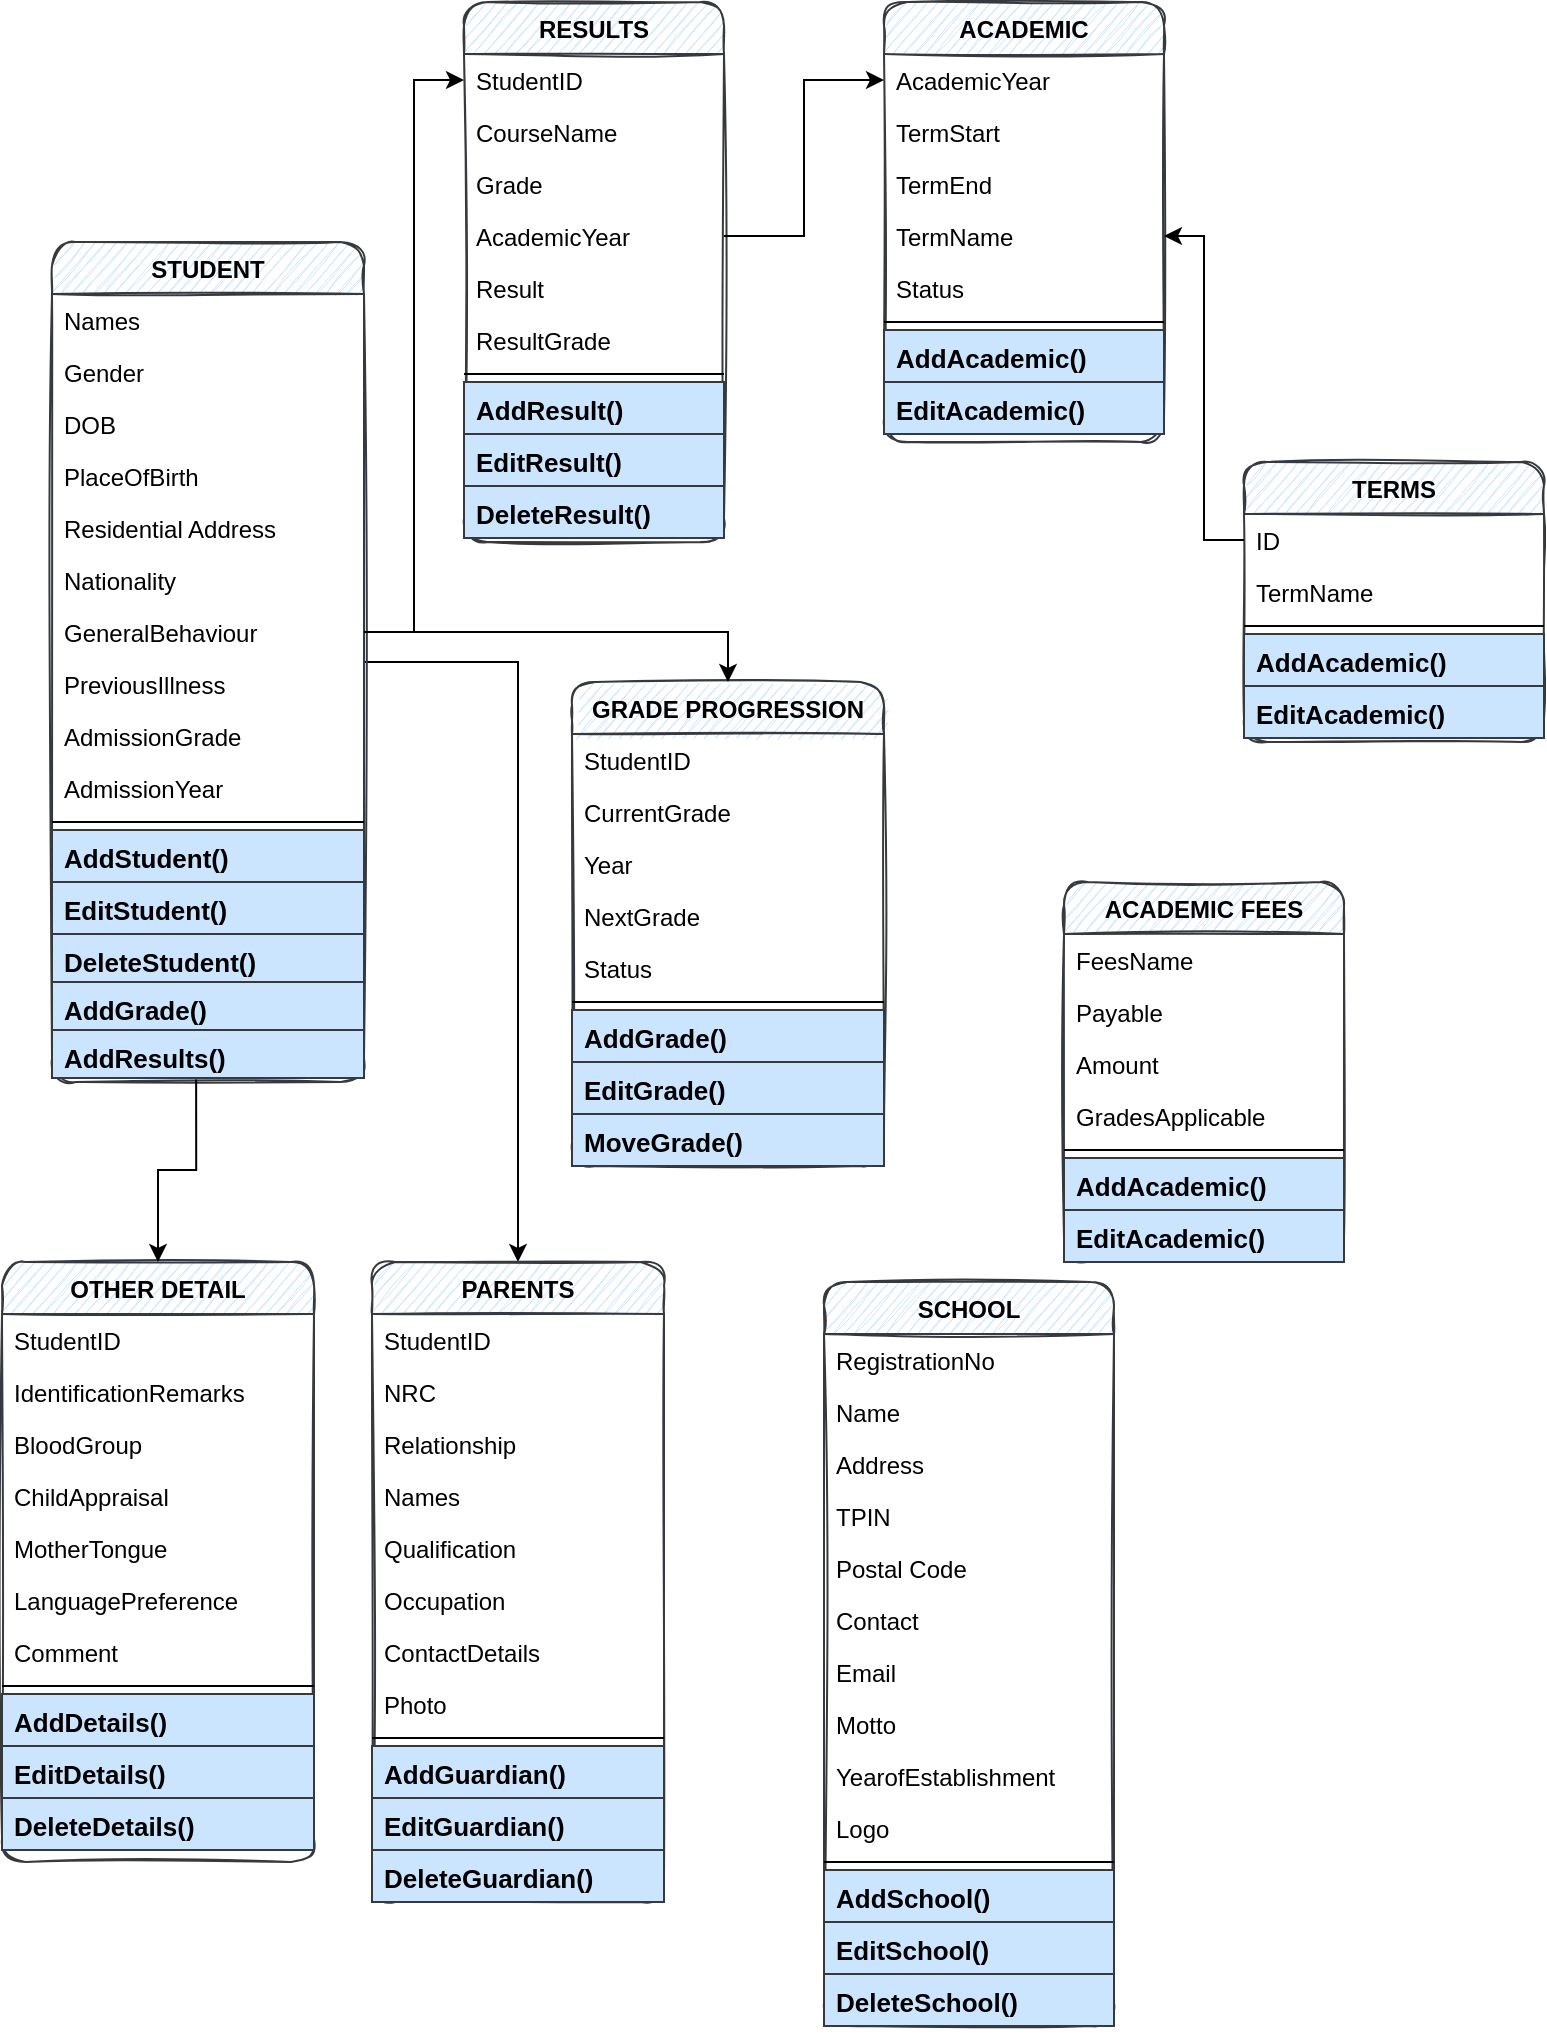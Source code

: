 <mxfile version="14.3.1" type="github">
  <diagram id="C5RBs43oDa-KdzZeNtuy" name="Page-1">
    <mxGraphModel dx="1422" dy="839" grid="1" gridSize="10" guides="1" tooltips="1" connect="1" arrows="1" fold="1" page="1" pageScale="1" pageWidth="827" pageHeight="1169" math="0" shadow="0">
      <root>
        <mxCell id="WIyWlLk6GJQsqaUBKTNV-0" />
        <mxCell id="WIyWlLk6GJQsqaUBKTNV-1" parent="WIyWlLk6GJQsqaUBKTNV-0" />
        <mxCell id="tZd9kad8ATo9-LSwR4DG-6" value="SCHOOL" style="swimlane;fontStyle=1;align=center;verticalAlign=top;childLayout=stackLayout;horizontal=1;startSize=26;horizontalStack=0;resizeParent=1;resizeLast=0;collapsible=1;marginBottom=0;rounded=1;shadow=0;strokeWidth=1;sketch=1;glass=0;fillColor=#cce5ff;strokeColor=#36393d;" parent="WIyWlLk6GJQsqaUBKTNV-1" vertex="1">
          <mxGeometry x="440" y="670" width="145" height="372" as="geometry">
            <mxRectangle x="550" y="140" width="160" height="26" as="alternateBounds" />
          </mxGeometry>
        </mxCell>
        <mxCell id="tZd9kad8ATo9-LSwR4DG-7" value="RegistrationNo&#xa;" style="text;align=left;verticalAlign=top;spacingLeft=4;spacingRight=4;overflow=hidden;rotatable=0;points=[[0,0.5],[1,0.5]];portConstraint=eastwest;" parent="tZd9kad8ATo9-LSwR4DG-6" vertex="1">
          <mxGeometry y="26" width="145" height="26" as="geometry" />
        </mxCell>
        <mxCell id="29TiOPnio20_Ff8-eyQV-2" value="Name" style="text;align=left;verticalAlign=top;spacingLeft=4;spacingRight=4;overflow=hidden;rotatable=0;points=[[0,0.5],[1,0.5]];portConstraint=eastwest;" vertex="1" parent="tZd9kad8ATo9-LSwR4DG-6">
          <mxGeometry y="52" width="145" height="26" as="geometry" />
        </mxCell>
        <mxCell id="tZd9kad8ATo9-LSwR4DG-8" value="Address" style="text;align=left;verticalAlign=top;spacingLeft=4;spacingRight=4;overflow=hidden;rotatable=0;points=[[0,0.5],[1,0.5]];portConstraint=eastwest;rounded=0;shadow=0;html=0;" parent="tZd9kad8ATo9-LSwR4DG-6" vertex="1">
          <mxGeometry y="78" width="145" height="26" as="geometry" />
        </mxCell>
        <mxCell id="tZd9kad8ATo9-LSwR4DG-9" value="TPIN&#xa;" style="text;align=left;verticalAlign=top;spacingLeft=4;spacingRight=4;overflow=hidden;rotatable=0;points=[[0,0.5],[1,0.5]];portConstraint=eastwest;rounded=0;shadow=0;html=0;" parent="tZd9kad8ATo9-LSwR4DG-6" vertex="1">
          <mxGeometry y="104" width="145" height="26" as="geometry" />
        </mxCell>
        <mxCell id="tZd9kad8ATo9-LSwR4DG-10" value="Postal Code" style="text;align=left;verticalAlign=top;spacingLeft=4;spacingRight=4;overflow=hidden;rotatable=0;points=[[0,0.5],[1,0.5]];portConstraint=eastwest;rounded=0;shadow=0;html=0;" parent="tZd9kad8ATo9-LSwR4DG-6" vertex="1">
          <mxGeometry y="130" width="145" height="26" as="geometry" />
        </mxCell>
        <mxCell id="tZd9kad8ATo9-LSwR4DG-13" value="Contact" style="text;align=left;verticalAlign=top;spacingLeft=4;spacingRight=4;overflow=hidden;rotatable=0;points=[[0,0.5],[1,0.5]];portConstraint=eastwest;" parent="tZd9kad8ATo9-LSwR4DG-6" vertex="1">
          <mxGeometry y="156" width="145" height="26" as="geometry" />
        </mxCell>
        <mxCell id="tZd9kad8ATo9-LSwR4DG-14" value="Email" style="text;align=left;verticalAlign=top;spacingLeft=4;spacingRight=4;overflow=hidden;rotatable=0;points=[[0,0.5],[1,0.5]];portConstraint=eastwest;" parent="tZd9kad8ATo9-LSwR4DG-6" vertex="1">
          <mxGeometry y="182" width="145" height="26" as="geometry" />
        </mxCell>
        <mxCell id="tZd9kad8ATo9-LSwR4DG-17" value="Motto" style="text;align=left;verticalAlign=top;spacingLeft=4;spacingRight=4;overflow=hidden;rotatable=0;points=[[0,0.5],[1,0.5]];portConstraint=eastwest;rounded=0;shadow=0;html=0;" parent="tZd9kad8ATo9-LSwR4DG-6" vertex="1">
          <mxGeometry y="208" width="145" height="26" as="geometry" />
        </mxCell>
        <mxCell id="29TiOPnio20_Ff8-eyQV-0" value="YearofEstablishment" style="text;align=left;verticalAlign=top;spacingLeft=4;spacingRight=4;overflow=hidden;rotatable=0;points=[[0,0.5],[1,0.5]];portConstraint=eastwest;rounded=0;shadow=0;html=0;" vertex="1" parent="tZd9kad8ATo9-LSwR4DG-6">
          <mxGeometry y="234" width="145" height="26" as="geometry" />
        </mxCell>
        <mxCell id="tZd9kad8ATo9-LSwR4DG-18" value="Logo&#xa;" style="text;align=left;verticalAlign=top;spacingLeft=4;spacingRight=4;overflow=hidden;rotatable=0;points=[[0,0.5],[1,0.5]];portConstraint=eastwest;rounded=0;shadow=0;html=0;" parent="tZd9kad8ATo9-LSwR4DG-6" vertex="1">
          <mxGeometry y="260" width="145" height="26" as="geometry" />
        </mxCell>
        <mxCell id="tZd9kad8ATo9-LSwR4DG-12" value="" style="line;html=1;strokeWidth=1;align=left;verticalAlign=middle;spacingTop=-1;spacingLeft=3;spacingRight=3;rotatable=0;labelPosition=right;points=[];portConstraint=eastwest;" parent="tZd9kad8ATo9-LSwR4DG-6" vertex="1">
          <mxGeometry y="286" width="145" height="8" as="geometry" />
        </mxCell>
        <mxCell id="tZd9kad8ATo9-LSwR4DG-19" value="AddSchool()" style="text;align=left;verticalAlign=top;spacingLeft=4;spacingRight=4;overflow=hidden;rotatable=0;points=[[0,0.5],[1,0.5]];portConstraint=eastwest;rounded=0;shadow=0;html=0;fillColor=#cce5ff;strokeColor=#36393d;fontStyle=1;labelBackgroundColor=none;fontSize=13;" parent="tZd9kad8ATo9-LSwR4DG-6" vertex="1">
          <mxGeometry y="294" width="145" height="26" as="geometry" />
        </mxCell>
        <mxCell id="tZd9kad8ATo9-LSwR4DG-20" value="EditSchool()" style="text;align=left;verticalAlign=top;spacingLeft=4;spacingRight=4;overflow=hidden;rotatable=0;points=[[0,0.5],[1,0.5]];portConstraint=eastwest;fillColor=#cce5ff;strokeColor=#36393d;fontStyle=1;labelBackgroundColor=none;fontSize=13;" parent="tZd9kad8ATo9-LSwR4DG-6" vertex="1">
          <mxGeometry y="320" width="145" height="26" as="geometry" />
        </mxCell>
        <mxCell id="tZd9kad8ATo9-LSwR4DG-21" value="DeleteSchool()" style="text;align=left;verticalAlign=top;spacingLeft=4;spacingRight=4;overflow=hidden;rotatable=0;points=[[0,0.5],[1,0.5]];portConstraint=eastwest;fillColor=#cce5ff;strokeColor=#36393d;fontStyle=1;labelBackgroundColor=none;fontSize=13;" parent="tZd9kad8ATo9-LSwR4DG-6" vertex="1">
          <mxGeometry y="346" width="145" height="26" as="geometry" />
        </mxCell>
        <mxCell id="tZd9kad8ATo9-LSwR4DG-105" style="edgeStyle=orthogonalEdgeStyle;rounded=0;orthogonalLoop=1;jettySize=auto;html=1;entryX=0.5;entryY=0;entryDx=0;entryDy=0;fontSize=13;fontColor=#000000;" parent="WIyWlLk6GJQsqaUBKTNV-1" source="tZd9kad8ATo9-LSwR4DG-23" target="tZd9kad8ATo9-LSwR4DG-72" edge="1">
          <mxGeometry relative="1" as="geometry" />
        </mxCell>
        <mxCell id="tZd9kad8ATo9-LSwR4DG-23" value="STUDENT" style="swimlane;fontStyle=1;align=center;verticalAlign=top;childLayout=stackLayout;horizontal=1;startSize=26;horizontalStack=0;resizeParent=1;resizeLast=0;collapsible=1;marginBottom=0;rounded=1;shadow=0;strokeWidth=1;sketch=1;glass=0;fillColor=#cce5ff;strokeColor=#36393d;" parent="WIyWlLk6GJQsqaUBKTNV-1" vertex="1">
          <mxGeometry x="54" y="150" width="156" height="420" as="geometry">
            <mxRectangle x="550" y="140" width="160" height="26" as="alternateBounds" />
          </mxGeometry>
        </mxCell>
        <mxCell id="tZd9kad8ATo9-LSwR4DG-24" value="Names" style="text;align=left;verticalAlign=top;spacingLeft=4;spacingRight=4;overflow=hidden;rotatable=0;points=[[0,0.5],[1,0.5]];portConstraint=eastwest;" parent="tZd9kad8ATo9-LSwR4DG-23" vertex="1">
          <mxGeometry y="26" width="156" height="26" as="geometry" />
        </mxCell>
        <mxCell id="tZd9kad8ATo9-LSwR4DG-27" value="Gender" style="text;align=left;verticalAlign=top;spacingLeft=4;spacingRight=4;overflow=hidden;rotatable=0;points=[[0,0.5],[1,0.5]];portConstraint=eastwest;rounded=0;shadow=0;html=0;" parent="tZd9kad8ATo9-LSwR4DG-23" vertex="1">
          <mxGeometry y="52" width="156" height="26" as="geometry" />
        </mxCell>
        <mxCell id="tZd9kad8ATo9-LSwR4DG-25" value="DOB" style="text;align=left;verticalAlign=top;spacingLeft=4;spacingRight=4;overflow=hidden;rotatable=0;points=[[0,0.5],[1,0.5]];portConstraint=eastwest;rounded=0;shadow=0;html=0;" parent="tZd9kad8ATo9-LSwR4DG-23" vertex="1">
          <mxGeometry y="78" width="156" height="26" as="geometry" />
        </mxCell>
        <mxCell id="tZd9kad8ATo9-LSwR4DG-26" value="PlaceOfBirth" style="text;align=left;verticalAlign=top;spacingLeft=4;spacingRight=4;overflow=hidden;rotatable=0;points=[[0,0.5],[1,0.5]];portConstraint=eastwest;rounded=0;shadow=0;html=0;" parent="tZd9kad8ATo9-LSwR4DG-23" vertex="1">
          <mxGeometry y="104" width="156" height="26" as="geometry" />
        </mxCell>
        <mxCell id="tZd9kad8ATo9-LSwR4DG-28" value="Residential Address" style="text;align=left;verticalAlign=top;spacingLeft=4;spacingRight=4;overflow=hidden;rotatable=0;points=[[0,0.5],[1,0.5]];portConstraint=eastwest;" parent="tZd9kad8ATo9-LSwR4DG-23" vertex="1">
          <mxGeometry y="130" width="156" height="26" as="geometry" />
        </mxCell>
        <mxCell id="tZd9kad8ATo9-LSwR4DG-29" value="Nationality" style="text;align=left;verticalAlign=top;spacingLeft=4;spacingRight=4;overflow=hidden;rotatable=0;points=[[0,0.5],[1,0.5]];portConstraint=eastwest;" parent="tZd9kad8ATo9-LSwR4DG-23" vertex="1">
          <mxGeometry y="156" width="156" height="26" as="geometry" />
        </mxCell>
        <mxCell id="tZd9kad8ATo9-LSwR4DG-30" value="GeneralBehaviour" style="text;align=left;verticalAlign=top;spacingLeft=4;spacingRight=4;overflow=hidden;rotatable=0;points=[[0,0.5],[1,0.5]];portConstraint=eastwest;rounded=0;shadow=0;html=0;" parent="tZd9kad8ATo9-LSwR4DG-23" vertex="1">
          <mxGeometry y="182" width="156" height="26" as="geometry" />
        </mxCell>
        <mxCell id="tZd9kad8ATo9-LSwR4DG-31" value="PreviousIllness" style="text;align=left;verticalAlign=top;spacingLeft=4;spacingRight=4;overflow=hidden;rotatable=0;points=[[0,0.5],[1,0.5]];portConstraint=eastwest;rounded=0;shadow=0;html=0;" parent="tZd9kad8ATo9-LSwR4DG-23" vertex="1">
          <mxGeometry y="208" width="156" height="26" as="geometry" />
        </mxCell>
        <mxCell id="tZd9kad8ATo9-LSwR4DG-36" value="AdmissionGrade" style="text;align=left;verticalAlign=top;spacingLeft=4;spacingRight=4;overflow=hidden;rotatable=0;points=[[0,0.5],[1,0.5]];portConstraint=eastwest;rounded=0;shadow=0;html=0;" parent="tZd9kad8ATo9-LSwR4DG-23" vertex="1">
          <mxGeometry y="234" width="156" height="26" as="geometry" />
        </mxCell>
        <mxCell id="tZd9kad8ATo9-LSwR4DG-37" value="AdmissionYear" style="text;align=left;verticalAlign=top;spacingLeft=4;spacingRight=4;overflow=hidden;rotatable=0;points=[[0,0.5],[1,0.5]];portConstraint=eastwest;rounded=0;shadow=0;html=0;" parent="tZd9kad8ATo9-LSwR4DG-23" vertex="1">
          <mxGeometry y="260" width="156" height="26" as="geometry" />
        </mxCell>
        <mxCell id="tZd9kad8ATo9-LSwR4DG-32" value="" style="line;html=1;strokeWidth=1;align=left;verticalAlign=middle;spacingTop=-1;spacingLeft=3;spacingRight=3;rotatable=0;labelPosition=right;points=[];portConstraint=eastwest;" parent="tZd9kad8ATo9-LSwR4DG-23" vertex="1">
          <mxGeometry y="286" width="156" height="8" as="geometry" />
        </mxCell>
        <mxCell id="tZd9kad8ATo9-LSwR4DG-33" value="AddStudent()" style="text;align=left;verticalAlign=top;spacingLeft=4;spacingRight=4;overflow=hidden;rotatable=0;points=[[0,0.5],[1,0.5]];portConstraint=eastwest;rounded=0;shadow=0;html=0;fillColor=#cce5ff;strokeColor=#36393d;fontStyle=1;labelBackgroundColor=none;fontSize=13;" parent="tZd9kad8ATo9-LSwR4DG-23" vertex="1">
          <mxGeometry y="294" width="156" height="26" as="geometry" />
        </mxCell>
        <mxCell id="tZd9kad8ATo9-LSwR4DG-34" value="EditStudent()" style="text;align=left;verticalAlign=top;spacingLeft=4;spacingRight=4;overflow=hidden;rotatable=0;points=[[0,0.5],[1,0.5]];portConstraint=eastwest;fillColor=#cce5ff;strokeColor=#36393d;fontStyle=1;labelBackgroundColor=none;fontSize=13;" parent="tZd9kad8ATo9-LSwR4DG-23" vertex="1">
          <mxGeometry y="320" width="156" height="26" as="geometry" />
        </mxCell>
        <mxCell id="tZd9kad8ATo9-LSwR4DG-35" value="DeleteStudent()" style="text;align=left;verticalAlign=top;spacingLeft=4;spacingRight=4;overflow=hidden;rotatable=0;points=[[0,0.5],[1,0.5]];portConstraint=eastwest;fillColor=#cce5ff;strokeColor=#36393d;fontStyle=1;labelBackgroundColor=none;fontSize=13;" parent="tZd9kad8ATo9-LSwR4DG-23" vertex="1">
          <mxGeometry y="346" width="156" height="24" as="geometry" />
        </mxCell>
        <mxCell id="tZd9kad8ATo9-LSwR4DG-55" value="AddGrade()" style="text;align=left;verticalAlign=top;spacingLeft=4;spacingRight=4;overflow=hidden;rotatable=0;points=[[0,0.5],[1,0.5]];portConstraint=eastwest;fillColor=#cce5ff;strokeColor=#36393d;fontStyle=1;labelBackgroundColor=none;fontSize=13;" parent="tZd9kad8ATo9-LSwR4DG-23" vertex="1">
          <mxGeometry y="370" width="156" height="24" as="geometry" />
        </mxCell>
        <mxCell id="tZd9kad8ATo9-LSwR4DG-54" value="AddResults()" style="text;align=left;verticalAlign=top;spacingLeft=4;spacingRight=4;overflow=hidden;rotatable=0;points=[[0,0.5],[1,0.5]];portConstraint=eastwest;fillColor=#cce5ff;strokeColor=#36393d;fontStyle=1;labelBackgroundColor=none;fontSize=13;" parent="tZd9kad8ATo9-LSwR4DG-23" vertex="1">
          <mxGeometry y="394" width="156" height="24" as="geometry" />
        </mxCell>
        <mxCell id="tZd9kad8ATo9-LSwR4DG-39" value="OTHER DETAIL" style="swimlane;fontStyle=1;align=center;verticalAlign=top;childLayout=stackLayout;horizontal=1;startSize=26;horizontalStack=0;resizeParent=1;resizeLast=0;collapsible=1;marginBottom=0;rounded=1;shadow=0;strokeWidth=1;sketch=1;glass=0;fillColor=#cce5ff;strokeColor=#36393d;" parent="WIyWlLk6GJQsqaUBKTNV-1" vertex="1">
          <mxGeometry x="29" y="660" width="156" height="300" as="geometry">
            <mxRectangle x="550" y="140" width="160" height="26" as="alternateBounds" />
          </mxGeometry>
        </mxCell>
        <mxCell id="tZd9kad8ATo9-LSwR4DG-40" value="StudentID" style="text;align=left;verticalAlign=top;spacingLeft=4;spacingRight=4;overflow=hidden;rotatable=0;points=[[0,0.5],[1,0.5]];portConstraint=eastwest;" parent="tZd9kad8ATo9-LSwR4DG-39" vertex="1">
          <mxGeometry y="26" width="156" height="26" as="geometry" />
        </mxCell>
        <mxCell id="tZd9kad8ATo9-LSwR4DG-41" value="IdentificationRemarks" style="text;align=left;verticalAlign=top;spacingLeft=4;spacingRight=4;overflow=hidden;rotatable=0;points=[[0,0.5],[1,0.5]];portConstraint=eastwest;rounded=0;shadow=0;html=0;" parent="tZd9kad8ATo9-LSwR4DG-39" vertex="1">
          <mxGeometry y="52" width="156" height="26" as="geometry" />
        </mxCell>
        <mxCell id="tZd9kad8ATo9-LSwR4DG-42" value="BloodGroup" style="text;align=left;verticalAlign=top;spacingLeft=4;spacingRight=4;overflow=hidden;rotatable=0;points=[[0,0.5],[1,0.5]];portConstraint=eastwest;rounded=0;shadow=0;html=0;" parent="tZd9kad8ATo9-LSwR4DG-39" vertex="1">
          <mxGeometry y="78" width="156" height="26" as="geometry" />
        </mxCell>
        <mxCell id="tZd9kad8ATo9-LSwR4DG-43" value="ChildAppraisal" style="text;align=left;verticalAlign=top;spacingLeft=4;spacingRight=4;overflow=hidden;rotatable=0;points=[[0,0.5],[1,0.5]];portConstraint=eastwest;rounded=0;shadow=0;html=0;" parent="tZd9kad8ATo9-LSwR4DG-39" vertex="1">
          <mxGeometry y="104" width="156" height="26" as="geometry" />
        </mxCell>
        <mxCell id="tZd9kad8ATo9-LSwR4DG-44" value="MotherTongue" style="text;align=left;verticalAlign=top;spacingLeft=4;spacingRight=4;overflow=hidden;rotatable=0;points=[[0,0.5],[1,0.5]];portConstraint=eastwest;" parent="tZd9kad8ATo9-LSwR4DG-39" vertex="1">
          <mxGeometry y="130" width="156" height="26" as="geometry" />
        </mxCell>
        <mxCell id="tZd9kad8ATo9-LSwR4DG-45" value="LanguagePreference" style="text;align=left;verticalAlign=top;spacingLeft=4;spacingRight=4;overflow=hidden;rotatable=0;points=[[0,0.5],[1,0.5]];portConstraint=eastwest;" parent="tZd9kad8ATo9-LSwR4DG-39" vertex="1">
          <mxGeometry y="156" width="156" height="26" as="geometry" />
        </mxCell>
        <mxCell id="tZd9kad8ATo9-LSwR4DG-46" value="Comment" style="text;align=left;verticalAlign=top;spacingLeft=4;spacingRight=4;overflow=hidden;rotatable=0;points=[[0,0.5],[1,0.5]];portConstraint=eastwest;rounded=0;shadow=0;html=0;" parent="tZd9kad8ATo9-LSwR4DG-39" vertex="1">
          <mxGeometry y="182" width="156" height="26" as="geometry" />
        </mxCell>
        <mxCell id="tZd9kad8ATo9-LSwR4DG-50" value="" style="line;html=1;strokeWidth=1;align=left;verticalAlign=middle;spacingTop=-1;spacingLeft=3;spacingRight=3;rotatable=0;labelPosition=right;points=[];portConstraint=eastwest;" parent="tZd9kad8ATo9-LSwR4DG-39" vertex="1">
          <mxGeometry y="208" width="156" height="8" as="geometry" />
        </mxCell>
        <mxCell id="tZd9kad8ATo9-LSwR4DG-51" value="AddDetails()" style="text;align=left;verticalAlign=top;spacingLeft=4;spacingRight=4;overflow=hidden;rotatable=0;points=[[0,0.5],[1,0.5]];portConstraint=eastwest;rounded=0;shadow=0;html=0;fillColor=#cce5ff;strokeColor=#36393d;fontStyle=1;labelBackgroundColor=none;fontSize=13;" parent="tZd9kad8ATo9-LSwR4DG-39" vertex="1">
          <mxGeometry y="216" width="156" height="26" as="geometry" />
        </mxCell>
        <mxCell id="tZd9kad8ATo9-LSwR4DG-52" value="EditDetails()" style="text;align=left;verticalAlign=top;spacingLeft=4;spacingRight=4;overflow=hidden;rotatable=0;points=[[0,0.5],[1,0.5]];portConstraint=eastwest;fillColor=#cce5ff;strokeColor=#36393d;fontStyle=1;labelBackgroundColor=none;fontSize=13;" parent="tZd9kad8ATo9-LSwR4DG-39" vertex="1">
          <mxGeometry y="242" width="156" height="26" as="geometry" />
        </mxCell>
        <mxCell id="tZd9kad8ATo9-LSwR4DG-53" value="DeleteDetails()" style="text;align=left;verticalAlign=top;spacingLeft=4;spacingRight=4;overflow=hidden;rotatable=0;points=[[0,0.5],[1,0.5]];portConstraint=eastwest;fillColor=#cce5ff;strokeColor=#36393d;fontStyle=1;labelBackgroundColor=none;fontSize=13;" parent="tZd9kad8ATo9-LSwR4DG-39" vertex="1">
          <mxGeometry y="268" width="156" height="26" as="geometry" />
        </mxCell>
        <mxCell id="tZd9kad8ATo9-LSwR4DG-59" value="ACADEMIC" style="swimlane;fontStyle=1;align=center;verticalAlign=top;childLayout=stackLayout;horizontal=1;startSize=26;horizontalStack=0;resizeParent=1;resizeLast=0;collapsible=1;marginBottom=0;rounded=1;shadow=0;strokeWidth=1;sketch=1;glass=0;fillColor=#cce5ff;strokeColor=#36393d;" parent="WIyWlLk6GJQsqaUBKTNV-1" vertex="1">
          <mxGeometry x="470" y="30" width="140" height="220" as="geometry">
            <mxRectangle x="550" y="140" width="160" height="26" as="alternateBounds" />
          </mxGeometry>
        </mxCell>
        <mxCell id="tZd9kad8ATo9-LSwR4DG-60" value="AcademicYear" style="text;align=left;verticalAlign=top;spacingLeft=4;spacingRight=4;overflow=hidden;rotatable=0;points=[[0,0.5],[1,0.5]];portConstraint=eastwest;" parent="tZd9kad8ATo9-LSwR4DG-59" vertex="1">
          <mxGeometry y="26" width="140" height="26" as="geometry" />
        </mxCell>
        <mxCell id="tZd9kad8ATo9-LSwR4DG-61" value="TermStart" style="text;align=left;verticalAlign=top;spacingLeft=4;spacingRight=4;overflow=hidden;rotatable=0;points=[[0,0.5],[1,0.5]];portConstraint=eastwest;rounded=0;shadow=0;html=0;" parent="tZd9kad8ATo9-LSwR4DG-59" vertex="1">
          <mxGeometry y="52" width="140" height="26" as="geometry" />
        </mxCell>
        <mxCell id="tZd9kad8ATo9-LSwR4DG-62" value="TermEnd" style="text;align=left;verticalAlign=top;spacingLeft=4;spacingRight=4;overflow=hidden;rotatable=0;points=[[0,0.5],[1,0.5]];portConstraint=eastwest;rounded=0;shadow=0;html=0;" parent="tZd9kad8ATo9-LSwR4DG-59" vertex="1">
          <mxGeometry y="78" width="140" height="26" as="geometry" />
        </mxCell>
        <mxCell id="tZd9kad8ATo9-LSwR4DG-63" value="TermName" style="text;align=left;verticalAlign=top;spacingLeft=4;spacingRight=4;overflow=hidden;rotatable=0;points=[[0,0.5],[1,0.5]];portConstraint=eastwest;rounded=0;shadow=0;html=0;" parent="tZd9kad8ATo9-LSwR4DG-59" vertex="1">
          <mxGeometry y="104" width="140" height="26" as="geometry" />
        </mxCell>
        <mxCell id="tZd9kad8ATo9-LSwR4DG-64" value="Status" style="text;align=left;verticalAlign=top;spacingLeft=4;spacingRight=4;overflow=hidden;rotatable=0;points=[[0,0.5],[1,0.5]];portConstraint=eastwest;" parent="tZd9kad8ATo9-LSwR4DG-59" vertex="1">
          <mxGeometry y="130" width="140" height="26" as="geometry" />
        </mxCell>
        <mxCell id="tZd9kad8ATo9-LSwR4DG-68" value="" style="line;html=1;strokeWidth=1;align=left;verticalAlign=middle;spacingTop=-1;spacingLeft=3;spacingRight=3;rotatable=0;labelPosition=right;points=[];portConstraint=eastwest;" parent="tZd9kad8ATo9-LSwR4DG-59" vertex="1">
          <mxGeometry y="156" width="140" height="8" as="geometry" />
        </mxCell>
        <mxCell id="tZd9kad8ATo9-LSwR4DG-69" value="AddAcademic()" style="text;align=left;verticalAlign=top;spacingLeft=4;spacingRight=4;overflow=hidden;rotatable=0;points=[[0,0.5],[1,0.5]];portConstraint=eastwest;rounded=0;shadow=0;html=0;fillColor=#cce5ff;strokeColor=#36393d;fontStyle=1;labelBackgroundColor=none;fontSize=13;" parent="tZd9kad8ATo9-LSwR4DG-59" vertex="1">
          <mxGeometry y="164" width="140" height="26" as="geometry" />
        </mxCell>
        <mxCell id="tZd9kad8ATo9-LSwR4DG-70" value="EditAcademic()" style="text;align=left;verticalAlign=top;spacingLeft=4;spacingRight=4;overflow=hidden;rotatable=0;points=[[0,0.5],[1,0.5]];portConstraint=eastwest;fillColor=#cce5ff;strokeColor=#36393d;fontStyle=1;labelBackgroundColor=none;fontSize=13;" parent="tZd9kad8ATo9-LSwR4DG-59" vertex="1">
          <mxGeometry y="190" width="140" height="26" as="geometry" />
        </mxCell>
        <mxCell id="tZd9kad8ATo9-LSwR4DG-72" value="PARENTS" style="swimlane;fontStyle=1;align=center;verticalAlign=top;childLayout=stackLayout;horizontal=1;startSize=26;horizontalStack=0;resizeParent=1;resizeLast=0;collapsible=1;marginBottom=0;rounded=1;shadow=0;strokeWidth=1;sketch=1;glass=0;fillColor=#cce5ff;strokeColor=#36393d;" parent="WIyWlLk6GJQsqaUBKTNV-1" vertex="1">
          <mxGeometry x="214" y="660" width="146" height="320" as="geometry">
            <mxRectangle x="550" y="140" width="160" height="26" as="alternateBounds" />
          </mxGeometry>
        </mxCell>
        <mxCell id="tZd9kad8ATo9-LSwR4DG-73" value="StudentID" style="text;align=left;verticalAlign=top;spacingLeft=4;spacingRight=4;overflow=hidden;rotatable=0;points=[[0,0.5],[1,0.5]];portConstraint=eastwest;" parent="tZd9kad8ATo9-LSwR4DG-72" vertex="1">
          <mxGeometry y="26" width="146" height="26" as="geometry" />
        </mxCell>
        <mxCell id="29TiOPnio20_Ff8-eyQV-1" value="NRC" style="text;align=left;verticalAlign=top;spacingLeft=4;spacingRight=4;overflow=hidden;rotatable=0;points=[[0,0.5],[1,0.5]];portConstraint=eastwest;rounded=0;shadow=0;html=0;" vertex="1" parent="tZd9kad8ATo9-LSwR4DG-72">
          <mxGeometry y="52" width="146" height="26" as="geometry" />
        </mxCell>
        <mxCell id="tZd9kad8ATo9-LSwR4DG-74" value="Relationship" style="text;align=left;verticalAlign=top;spacingLeft=4;spacingRight=4;overflow=hidden;rotatable=0;points=[[0,0.5],[1,0.5]];portConstraint=eastwest;rounded=0;shadow=0;html=0;" parent="tZd9kad8ATo9-LSwR4DG-72" vertex="1">
          <mxGeometry y="78" width="146" height="26" as="geometry" />
        </mxCell>
        <mxCell id="tZd9kad8ATo9-LSwR4DG-75" value="Names" style="text;align=left;verticalAlign=top;spacingLeft=4;spacingRight=4;overflow=hidden;rotatable=0;points=[[0,0.5],[1,0.5]];portConstraint=eastwest;rounded=0;shadow=0;html=0;" parent="tZd9kad8ATo9-LSwR4DG-72" vertex="1">
          <mxGeometry y="104" width="146" height="26" as="geometry" />
        </mxCell>
        <mxCell id="tZd9kad8ATo9-LSwR4DG-76" value="Qualification" style="text;align=left;verticalAlign=top;spacingLeft=4;spacingRight=4;overflow=hidden;rotatable=0;points=[[0,0.5],[1,0.5]];portConstraint=eastwest;rounded=0;shadow=0;html=0;" parent="tZd9kad8ATo9-LSwR4DG-72" vertex="1">
          <mxGeometry y="130" width="146" height="26" as="geometry" />
        </mxCell>
        <mxCell id="tZd9kad8ATo9-LSwR4DG-77" value="Occupation" style="text;align=left;verticalAlign=top;spacingLeft=4;spacingRight=4;overflow=hidden;rotatable=0;points=[[0,0.5],[1,0.5]];portConstraint=eastwest;" parent="tZd9kad8ATo9-LSwR4DG-72" vertex="1">
          <mxGeometry y="156" width="146" height="26" as="geometry" />
        </mxCell>
        <mxCell id="tZd9kad8ATo9-LSwR4DG-78" value="ContactDetails" style="text;align=left;verticalAlign=top;spacingLeft=4;spacingRight=4;overflow=hidden;rotatable=0;points=[[0,0.5],[1,0.5]];portConstraint=eastwest;" parent="tZd9kad8ATo9-LSwR4DG-72" vertex="1">
          <mxGeometry y="182" width="146" height="26" as="geometry" />
        </mxCell>
        <mxCell id="tZd9kad8ATo9-LSwR4DG-79" value="Photo" style="text;align=left;verticalAlign=top;spacingLeft=4;spacingRight=4;overflow=hidden;rotatable=0;points=[[0,0.5],[1,0.5]];portConstraint=eastwest;rounded=0;shadow=0;html=0;" parent="tZd9kad8ATo9-LSwR4DG-72" vertex="1">
          <mxGeometry y="208" width="146" height="26" as="geometry" />
        </mxCell>
        <mxCell id="tZd9kad8ATo9-LSwR4DG-80" value="" style="line;html=1;strokeWidth=1;align=left;verticalAlign=middle;spacingTop=-1;spacingLeft=3;spacingRight=3;rotatable=0;labelPosition=right;points=[];portConstraint=eastwest;" parent="tZd9kad8ATo9-LSwR4DG-72" vertex="1">
          <mxGeometry y="234" width="146" height="8" as="geometry" />
        </mxCell>
        <mxCell id="tZd9kad8ATo9-LSwR4DG-81" value="AddGuardian()" style="text;align=left;verticalAlign=top;spacingLeft=4;spacingRight=4;overflow=hidden;rotatable=0;points=[[0,0.5],[1,0.5]];portConstraint=eastwest;rounded=0;shadow=0;html=0;fillColor=#cce5ff;strokeColor=#36393d;fontStyle=1;labelBackgroundColor=none;fontSize=13;" parent="tZd9kad8ATo9-LSwR4DG-72" vertex="1">
          <mxGeometry y="242" width="146" height="26" as="geometry" />
        </mxCell>
        <mxCell id="tZd9kad8ATo9-LSwR4DG-82" value="EditGuardian()" style="text;align=left;verticalAlign=top;spacingLeft=4;spacingRight=4;overflow=hidden;rotatable=0;points=[[0,0.5],[1,0.5]];portConstraint=eastwest;fillColor=#cce5ff;strokeColor=#36393d;fontStyle=1;labelBackgroundColor=none;fontSize=13;" parent="tZd9kad8ATo9-LSwR4DG-72" vertex="1">
          <mxGeometry y="268" width="146" height="26" as="geometry" />
        </mxCell>
        <mxCell id="tZd9kad8ATo9-LSwR4DG-83" value="DeleteGuardian()" style="text;align=left;verticalAlign=top;spacingLeft=4;spacingRight=4;overflow=hidden;rotatable=0;points=[[0,0.5],[1,0.5]];portConstraint=eastwest;fillColor=#cce5ff;strokeColor=#36393d;fontStyle=1;labelBackgroundColor=none;fontSize=13;" parent="tZd9kad8ATo9-LSwR4DG-72" vertex="1">
          <mxGeometry y="294" width="146" height="26" as="geometry" />
        </mxCell>
        <mxCell id="tZd9kad8ATo9-LSwR4DG-96" value="ACADEMIC FEES" style="swimlane;fontStyle=1;align=center;verticalAlign=top;childLayout=stackLayout;horizontal=1;startSize=26;horizontalStack=0;resizeParent=1;resizeLast=0;collapsible=1;marginBottom=0;rounded=1;shadow=0;strokeWidth=1;sketch=1;glass=0;fillColor=#cce5ff;strokeColor=#36393d;" parent="WIyWlLk6GJQsqaUBKTNV-1" vertex="1">
          <mxGeometry x="560" y="470" width="140" height="190" as="geometry">
            <mxRectangle x="550" y="140" width="160" height="26" as="alternateBounds" />
          </mxGeometry>
        </mxCell>
        <mxCell id="tZd9kad8ATo9-LSwR4DG-97" value="FeesName" style="text;align=left;verticalAlign=top;spacingLeft=4;spacingRight=4;overflow=hidden;rotatable=0;points=[[0,0.5],[1,0.5]];portConstraint=eastwest;" parent="tZd9kad8ATo9-LSwR4DG-96" vertex="1">
          <mxGeometry y="26" width="140" height="26" as="geometry" />
        </mxCell>
        <mxCell id="tZd9kad8ATo9-LSwR4DG-98" value="Payable" style="text;align=left;verticalAlign=top;spacingLeft=4;spacingRight=4;overflow=hidden;rotatable=0;points=[[0,0.5],[1,0.5]];portConstraint=eastwest;rounded=0;shadow=0;html=0;" parent="tZd9kad8ATo9-LSwR4DG-96" vertex="1">
          <mxGeometry y="52" width="140" height="26" as="geometry" />
        </mxCell>
        <mxCell id="tZd9kad8ATo9-LSwR4DG-99" value="Amount" style="text;align=left;verticalAlign=top;spacingLeft=4;spacingRight=4;overflow=hidden;rotatable=0;points=[[0,0.5],[1,0.5]];portConstraint=eastwest;rounded=0;shadow=0;html=0;" parent="tZd9kad8ATo9-LSwR4DG-96" vertex="1">
          <mxGeometry y="78" width="140" height="26" as="geometry" />
        </mxCell>
        <mxCell id="tZd9kad8ATo9-LSwR4DG-100" value="GradesApplicable" style="text;align=left;verticalAlign=top;spacingLeft=4;spacingRight=4;overflow=hidden;rotatable=0;points=[[0,0.5],[1,0.5]];portConstraint=eastwest;rounded=0;shadow=0;html=0;" parent="tZd9kad8ATo9-LSwR4DG-96" vertex="1">
          <mxGeometry y="104" width="140" height="26" as="geometry" />
        </mxCell>
        <mxCell id="tZd9kad8ATo9-LSwR4DG-102" value="" style="line;html=1;strokeWidth=1;align=left;verticalAlign=middle;spacingTop=-1;spacingLeft=3;spacingRight=3;rotatable=0;labelPosition=right;points=[];portConstraint=eastwest;" parent="tZd9kad8ATo9-LSwR4DG-96" vertex="1">
          <mxGeometry y="130" width="140" height="8" as="geometry" />
        </mxCell>
        <mxCell id="tZd9kad8ATo9-LSwR4DG-103" value="AddAcademic()" style="text;align=left;verticalAlign=top;spacingLeft=4;spacingRight=4;overflow=hidden;rotatable=0;points=[[0,0.5],[1,0.5]];portConstraint=eastwest;rounded=0;shadow=0;html=0;fillColor=#cce5ff;strokeColor=#36393d;fontStyle=1;labelBackgroundColor=none;fontSize=13;" parent="tZd9kad8ATo9-LSwR4DG-96" vertex="1">
          <mxGeometry y="138" width="140" height="26" as="geometry" />
        </mxCell>
        <mxCell id="tZd9kad8ATo9-LSwR4DG-104" value="EditAcademic()" style="text;align=left;verticalAlign=top;spacingLeft=4;spacingRight=4;overflow=hidden;rotatable=0;points=[[0,0.5],[1,0.5]];portConstraint=eastwest;fillColor=#cce5ff;strokeColor=#36393d;fontStyle=1;labelBackgroundColor=none;fontSize=13;" parent="tZd9kad8ATo9-LSwR4DG-96" vertex="1">
          <mxGeometry y="164" width="140" height="26" as="geometry" />
        </mxCell>
        <mxCell id="tZd9kad8ATo9-LSwR4DG-85" value="TERMS" style="swimlane;fontStyle=1;align=center;verticalAlign=top;childLayout=stackLayout;horizontal=1;startSize=26;horizontalStack=0;resizeParent=1;resizeLast=0;collapsible=1;marginBottom=0;rounded=1;shadow=0;strokeWidth=1;sketch=1;glass=0;fillColor=#cce5ff;strokeColor=#36393d;" parent="WIyWlLk6GJQsqaUBKTNV-1" vertex="1">
          <mxGeometry x="650" y="260" width="150" height="140" as="geometry">
            <mxRectangle x="620" y="756" width="160" height="26" as="alternateBounds" />
          </mxGeometry>
        </mxCell>
        <mxCell id="tZd9kad8ATo9-LSwR4DG-86" value="ID" style="text;align=left;verticalAlign=top;spacingLeft=4;spacingRight=4;overflow=hidden;rotatable=0;points=[[0,0.5],[1,0.5]];portConstraint=eastwest;" parent="tZd9kad8ATo9-LSwR4DG-85" vertex="1">
          <mxGeometry y="26" width="150" height="26" as="geometry" />
        </mxCell>
        <mxCell id="tZd9kad8ATo9-LSwR4DG-87" value="TermName" style="text;align=left;verticalAlign=top;spacingLeft=4;spacingRight=4;overflow=hidden;rotatable=0;points=[[0,0.5],[1,0.5]];portConstraint=eastwest;rounded=0;shadow=0;html=0;" parent="tZd9kad8ATo9-LSwR4DG-85" vertex="1">
          <mxGeometry y="52" width="150" height="26" as="geometry" />
        </mxCell>
        <mxCell id="tZd9kad8ATo9-LSwR4DG-91" value="" style="line;html=1;strokeWidth=1;align=left;verticalAlign=middle;spacingTop=-1;spacingLeft=3;spacingRight=3;rotatable=0;labelPosition=right;points=[];portConstraint=eastwest;" parent="tZd9kad8ATo9-LSwR4DG-85" vertex="1">
          <mxGeometry y="78" width="150" height="8" as="geometry" />
        </mxCell>
        <mxCell id="tZd9kad8ATo9-LSwR4DG-92" value="AddAcademic()" style="text;align=left;verticalAlign=top;spacingLeft=4;spacingRight=4;overflow=hidden;rotatable=0;points=[[0,0.5],[1,0.5]];portConstraint=eastwest;rounded=0;shadow=0;html=0;fillColor=#cce5ff;strokeColor=#36393d;fontStyle=1;labelBackgroundColor=none;fontSize=13;" parent="tZd9kad8ATo9-LSwR4DG-85" vertex="1">
          <mxGeometry y="86" width="150" height="26" as="geometry" />
        </mxCell>
        <mxCell id="tZd9kad8ATo9-LSwR4DG-93" value="EditAcademic()" style="text;align=left;verticalAlign=top;spacingLeft=4;spacingRight=4;overflow=hidden;rotatable=0;points=[[0,0.5],[1,0.5]];portConstraint=eastwest;fillColor=#cce5ff;strokeColor=#36393d;fontStyle=1;labelBackgroundColor=none;fontSize=13;" parent="tZd9kad8ATo9-LSwR4DG-85" vertex="1">
          <mxGeometry y="112" width="150" height="26" as="geometry" />
        </mxCell>
        <mxCell id="tZd9kad8ATo9-LSwR4DG-95" style="edgeStyle=orthogonalEdgeStyle;rounded=0;orthogonalLoop=1;jettySize=auto;html=1;exitX=0;exitY=0.5;exitDx=0;exitDy=0;fontSize=13;fontColor=#000000;" parent="WIyWlLk6GJQsqaUBKTNV-1" source="tZd9kad8ATo9-LSwR4DG-86" target="tZd9kad8ATo9-LSwR4DG-63" edge="1">
          <mxGeometry relative="1" as="geometry" />
        </mxCell>
        <mxCell id="tZd9kad8ATo9-LSwR4DG-106" style="edgeStyle=orthogonalEdgeStyle;rounded=0;orthogonalLoop=1;jettySize=auto;html=1;exitX=0.462;exitY=1.033;exitDx=0;exitDy=0;fontSize=13;fontColor=#000000;exitPerimeter=0;" parent="WIyWlLk6GJQsqaUBKTNV-1" source="tZd9kad8ATo9-LSwR4DG-54" target="tZd9kad8ATo9-LSwR4DG-39" edge="1">
          <mxGeometry relative="1" as="geometry" />
        </mxCell>
        <mxCell id="tZd9kad8ATo9-LSwR4DG-107" value="RESULTS" style="swimlane;fontStyle=1;align=center;verticalAlign=top;childLayout=stackLayout;horizontal=1;startSize=26;horizontalStack=0;resizeParent=1;resizeLast=0;collapsible=1;marginBottom=0;rounded=1;shadow=0;strokeWidth=1;sketch=1;glass=0;fillColor=#cce5ff;strokeColor=#36393d;" parent="WIyWlLk6GJQsqaUBKTNV-1" vertex="1">
          <mxGeometry x="260" y="30" width="130" height="270" as="geometry">
            <mxRectangle x="550" y="140" width="160" height="26" as="alternateBounds" />
          </mxGeometry>
        </mxCell>
        <mxCell id="tZd9kad8ATo9-LSwR4DG-108" value="StudentID" style="text;align=left;verticalAlign=top;spacingLeft=4;spacingRight=4;overflow=hidden;rotatable=0;points=[[0,0.5],[1,0.5]];portConstraint=eastwest;" parent="tZd9kad8ATo9-LSwR4DG-107" vertex="1">
          <mxGeometry y="26" width="130" height="26" as="geometry" />
        </mxCell>
        <mxCell id="tZd9kad8ATo9-LSwR4DG-109" value="CourseName" style="text;align=left;verticalAlign=top;spacingLeft=4;spacingRight=4;overflow=hidden;rotatable=0;points=[[0,0.5],[1,0.5]];portConstraint=eastwest;rounded=0;shadow=0;html=0;" parent="tZd9kad8ATo9-LSwR4DG-107" vertex="1">
          <mxGeometry y="52" width="130" height="26" as="geometry" />
        </mxCell>
        <mxCell id="tZd9kad8ATo9-LSwR4DG-113" value="Grade" style="text;align=left;verticalAlign=top;spacingLeft=4;spacingRight=4;overflow=hidden;rotatable=0;points=[[0,0.5],[1,0.5]];portConstraint=eastwest;" parent="tZd9kad8ATo9-LSwR4DG-107" vertex="1">
          <mxGeometry y="78" width="130" height="26" as="geometry" />
        </mxCell>
        <mxCell id="tZd9kad8ATo9-LSwR4DG-110" value="AcademicYear" style="text;align=left;verticalAlign=top;spacingLeft=4;spacingRight=4;overflow=hidden;rotatable=0;points=[[0,0.5],[1,0.5]];portConstraint=eastwest;rounded=0;shadow=0;html=0;" parent="tZd9kad8ATo9-LSwR4DG-107" vertex="1">
          <mxGeometry y="104" width="130" height="26" as="geometry" />
        </mxCell>
        <mxCell id="tZd9kad8ATo9-LSwR4DG-111" value="Result" style="text;align=left;verticalAlign=top;spacingLeft=4;spacingRight=4;overflow=hidden;rotatable=0;points=[[0,0.5],[1,0.5]];portConstraint=eastwest;rounded=0;shadow=0;html=0;" parent="tZd9kad8ATo9-LSwR4DG-107" vertex="1">
          <mxGeometry y="130" width="130" height="26" as="geometry" />
        </mxCell>
        <mxCell id="tZd9kad8ATo9-LSwR4DG-112" value="ResultGrade" style="text;align=left;verticalAlign=top;spacingLeft=4;spacingRight=4;overflow=hidden;rotatable=0;points=[[0,0.5],[1,0.5]];portConstraint=eastwest;" parent="tZd9kad8ATo9-LSwR4DG-107" vertex="1">
          <mxGeometry y="156" width="130" height="26" as="geometry" />
        </mxCell>
        <mxCell id="tZd9kad8ATo9-LSwR4DG-116" value="" style="line;html=1;strokeWidth=1;align=left;verticalAlign=middle;spacingTop=-1;spacingLeft=3;spacingRight=3;rotatable=0;labelPosition=right;points=[];portConstraint=eastwest;" parent="tZd9kad8ATo9-LSwR4DG-107" vertex="1">
          <mxGeometry y="182" width="130" height="8" as="geometry" />
        </mxCell>
        <mxCell id="tZd9kad8ATo9-LSwR4DG-117" value="AddResult()" style="text;align=left;verticalAlign=top;spacingLeft=4;spacingRight=4;overflow=hidden;rotatable=0;points=[[0,0.5],[1,0.5]];portConstraint=eastwest;rounded=0;shadow=0;html=0;fillColor=#cce5ff;strokeColor=#36393d;fontStyle=1;labelBackgroundColor=none;fontSize=13;" parent="tZd9kad8ATo9-LSwR4DG-107" vertex="1">
          <mxGeometry y="190" width="130" height="26" as="geometry" />
        </mxCell>
        <mxCell id="tZd9kad8ATo9-LSwR4DG-118" value="EditResult()" style="text;align=left;verticalAlign=top;spacingLeft=4;spacingRight=4;overflow=hidden;rotatable=0;points=[[0,0.5],[1,0.5]];portConstraint=eastwest;fillColor=#cce5ff;strokeColor=#36393d;fontStyle=1;labelBackgroundColor=none;fontSize=13;" parent="tZd9kad8ATo9-LSwR4DG-107" vertex="1">
          <mxGeometry y="216" width="130" height="26" as="geometry" />
        </mxCell>
        <mxCell id="tZd9kad8ATo9-LSwR4DG-119" value="DeleteResult()" style="text;align=left;verticalAlign=top;spacingLeft=4;spacingRight=4;overflow=hidden;rotatable=0;points=[[0,0.5],[1,0.5]];portConstraint=eastwest;fillColor=#cce5ff;strokeColor=#36393d;fontStyle=1;labelBackgroundColor=none;fontSize=13;" parent="tZd9kad8ATo9-LSwR4DG-107" vertex="1">
          <mxGeometry y="242" width="130" height="26" as="geometry" />
        </mxCell>
        <mxCell id="tZd9kad8ATo9-LSwR4DG-120" style="edgeStyle=orthogonalEdgeStyle;rounded=0;orthogonalLoop=1;jettySize=auto;html=1;exitX=1;exitY=0.5;exitDx=0;exitDy=0;entryX=0;entryY=0.5;entryDx=0;entryDy=0;fontSize=13;fontColor=#000000;" parent="WIyWlLk6GJQsqaUBKTNV-1" source="tZd9kad8ATo9-LSwR4DG-30" target="tZd9kad8ATo9-LSwR4DG-108" edge="1">
          <mxGeometry relative="1" as="geometry" />
        </mxCell>
        <mxCell id="tZd9kad8ATo9-LSwR4DG-121" style="edgeStyle=orthogonalEdgeStyle;rounded=0;orthogonalLoop=1;jettySize=auto;html=1;exitX=1;exitY=0.5;exitDx=0;exitDy=0;fontSize=13;fontColor=#000000;" parent="WIyWlLk6GJQsqaUBKTNV-1" source="tZd9kad8ATo9-LSwR4DG-110" target="tZd9kad8ATo9-LSwR4DG-60" edge="1">
          <mxGeometry relative="1" as="geometry" />
        </mxCell>
        <mxCell id="tZd9kad8ATo9-LSwR4DG-122" value="GRADE PROGRESSION" style="swimlane;fontStyle=1;align=center;verticalAlign=top;childLayout=stackLayout;horizontal=1;startSize=26;horizontalStack=0;resizeParent=1;resizeLast=0;collapsible=1;marginBottom=0;rounded=1;shadow=0;strokeWidth=1;sketch=1;glass=0;fillColor=#cce5ff;strokeColor=#36393d;" parent="WIyWlLk6GJQsqaUBKTNV-1" vertex="1">
          <mxGeometry x="314" y="370" width="156" height="242" as="geometry">
            <mxRectangle x="550" y="140" width="160" height="26" as="alternateBounds" />
          </mxGeometry>
        </mxCell>
        <mxCell id="tZd9kad8ATo9-LSwR4DG-123" value="StudentID" style="text;align=left;verticalAlign=top;spacingLeft=4;spacingRight=4;overflow=hidden;rotatable=0;points=[[0,0.5],[1,0.5]];portConstraint=eastwest;" parent="tZd9kad8ATo9-LSwR4DG-122" vertex="1">
          <mxGeometry y="26" width="156" height="26" as="geometry" />
        </mxCell>
        <mxCell id="tZd9kad8ATo9-LSwR4DG-124" value="CurrentGrade" style="text;align=left;verticalAlign=top;spacingLeft=4;spacingRight=4;overflow=hidden;rotatable=0;points=[[0,0.5],[1,0.5]];portConstraint=eastwest;rounded=0;shadow=0;html=0;" parent="tZd9kad8ATo9-LSwR4DG-122" vertex="1">
          <mxGeometry y="52" width="156" height="26" as="geometry" />
        </mxCell>
        <mxCell id="tZd9kad8ATo9-LSwR4DG-125" value="Year" style="text;align=left;verticalAlign=top;spacingLeft=4;spacingRight=4;overflow=hidden;rotatable=0;points=[[0,0.5],[1,0.5]];portConstraint=eastwest;rounded=0;shadow=0;html=0;" parent="tZd9kad8ATo9-LSwR4DG-122" vertex="1">
          <mxGeometry y="78" width="156" height="26" as="geometry" />
        </mxCell>
        <mxCell id="tZd9kad8ATo9-LSwR4DG-126" value="NextGrade" style="text;align=left;verticalAlign=top;spacingLeft=4;spacingRight=4;overflow=hidden;rotatable=0;points=[[0,0.5],[1,0.5]];portConstraint=eastwest;rounded=0;shadow=0;html=0;" parent="tZd9kad8ATo9-LSwR4DG-122" vertex="1">
          <mxGeometry y="104" width="156" height="26" as="geometry" />
        </mxCell>
        <mxCell id="tZd9kad8ATo9-LSwR4DG-127" value="Status" style="text;align=left;verticalAlign=top;spacingLeft=4;spacingRight=4;overflow=hidden;rotatable=0;points=[[0,0.5],[1,0.5]];portConstraint=eastwest;" parent="tZd9kad8ATo9-LSwR4DG-122" vertex="1">
          <mxGeometry y="130" width="156" height="26" as="geometry" />
        </mxCell>
        <mxCell id="tZd9kad8ATo9-LSwR4DG-130" value="" style="line;html=1;strokeWidth=1;align=left;verticalAlign=middle;spacingTop=-1;spacingLeft=3;spacingRight=3;rotatable=0;labelPosition=right;points=[];portConstraint=eastwest;" parent="tZd9kad8ATo9-LSwR4DG-122" vertex="1">
          <mxGeometry y="156" width="156" height="8" as="geometry" />
        </mxCell>
        <mxCell id="tZd9kad8ATo9-LSwR4DG-131" value="AddGrade()" style="text;align=left;verticalAlign=top;spacingLeft=4;spacingRight=4;overflow=hidden;rotatable=0;points=[[0,0.5],[1,0.5]];portConstraint=eastwest;rounded=0;shadow=0;html=0;fillColor=#cce5ff;strokeColor=#36393d;fontStyle=1;labelBackgroundColor=none;fontSize=13;" parent="tZd9kad8ATo9-LSwR4DG-122" vertex="1">
          <mxGeometry y="164" width="156" height="26" as="geometry" />
        </mxCell>
        <mxCell id="tZd9kad8ATo9-LSwR4DG-132" value="EditGrade()" style="text;align=left;verticalAlign=top;spacingLeft=4;spacingRight=4;overflow=hidden;rotatable=0;points=[[0,0.5],[1,0.5]];portConstraint=eastwest;fillColor=#cce5ff;strokeColor=#36393d;fontStyle=1;labelBackgroundColor=none;fontSize=13;" parent="tZd9kad8ATo9-LSwR4DG-122" vertex="1">
          <mxGeometry y="190" width="156" height="26" as="geometry" />
        </mxCell>
        <mxCell id="tZd9kad8ATo9-LSwR4DG-133" value="MoveGrade()" style="text;align=left;verticalAlign=top;spacingLeft=4;spacingRight=4;overflow=hidden;rotatable=0;points=[[0,0.5],[1,0.5]];portConstraint=eastwest;fillColor=#cce5ff;strokeColor=#36393d;fontStyle=1;labelBackgroundColor=none;fontSize=13;" parent="tZd9kad8ATo9-LSwR4DG-122" vertex="1">
          <mxGeometry y="216" width="156" height="26" as="geometry" />
        </mxCell>
        <mxCell id="tZd9kad8ATo9-LSwR4DG-134" style="edgeStyle=orthogonalEdgeStyle;rounded=0;orthogonalLoop=1;jettySize=auto;html=1;exitX=1;exitY=0.5;exitDx=0;exitDy=0;entryX=0.5;entryY=0;entryDx=0;entryDy=0;fontSize=13;fontColor=#000000;" parent="WIyWlLk6GJQsqaUBKTNV-1" source="tZd9kad8ATo9-LSwR4DG-30" target="tZd9kad8ATo9-LSwR4DG-122" edge="1">
          <mxGeometry relative="1" as="geometry" />
        </mxCell>
      </root>
    </mxGraphModel>
  </diagram>
</mxfile>
